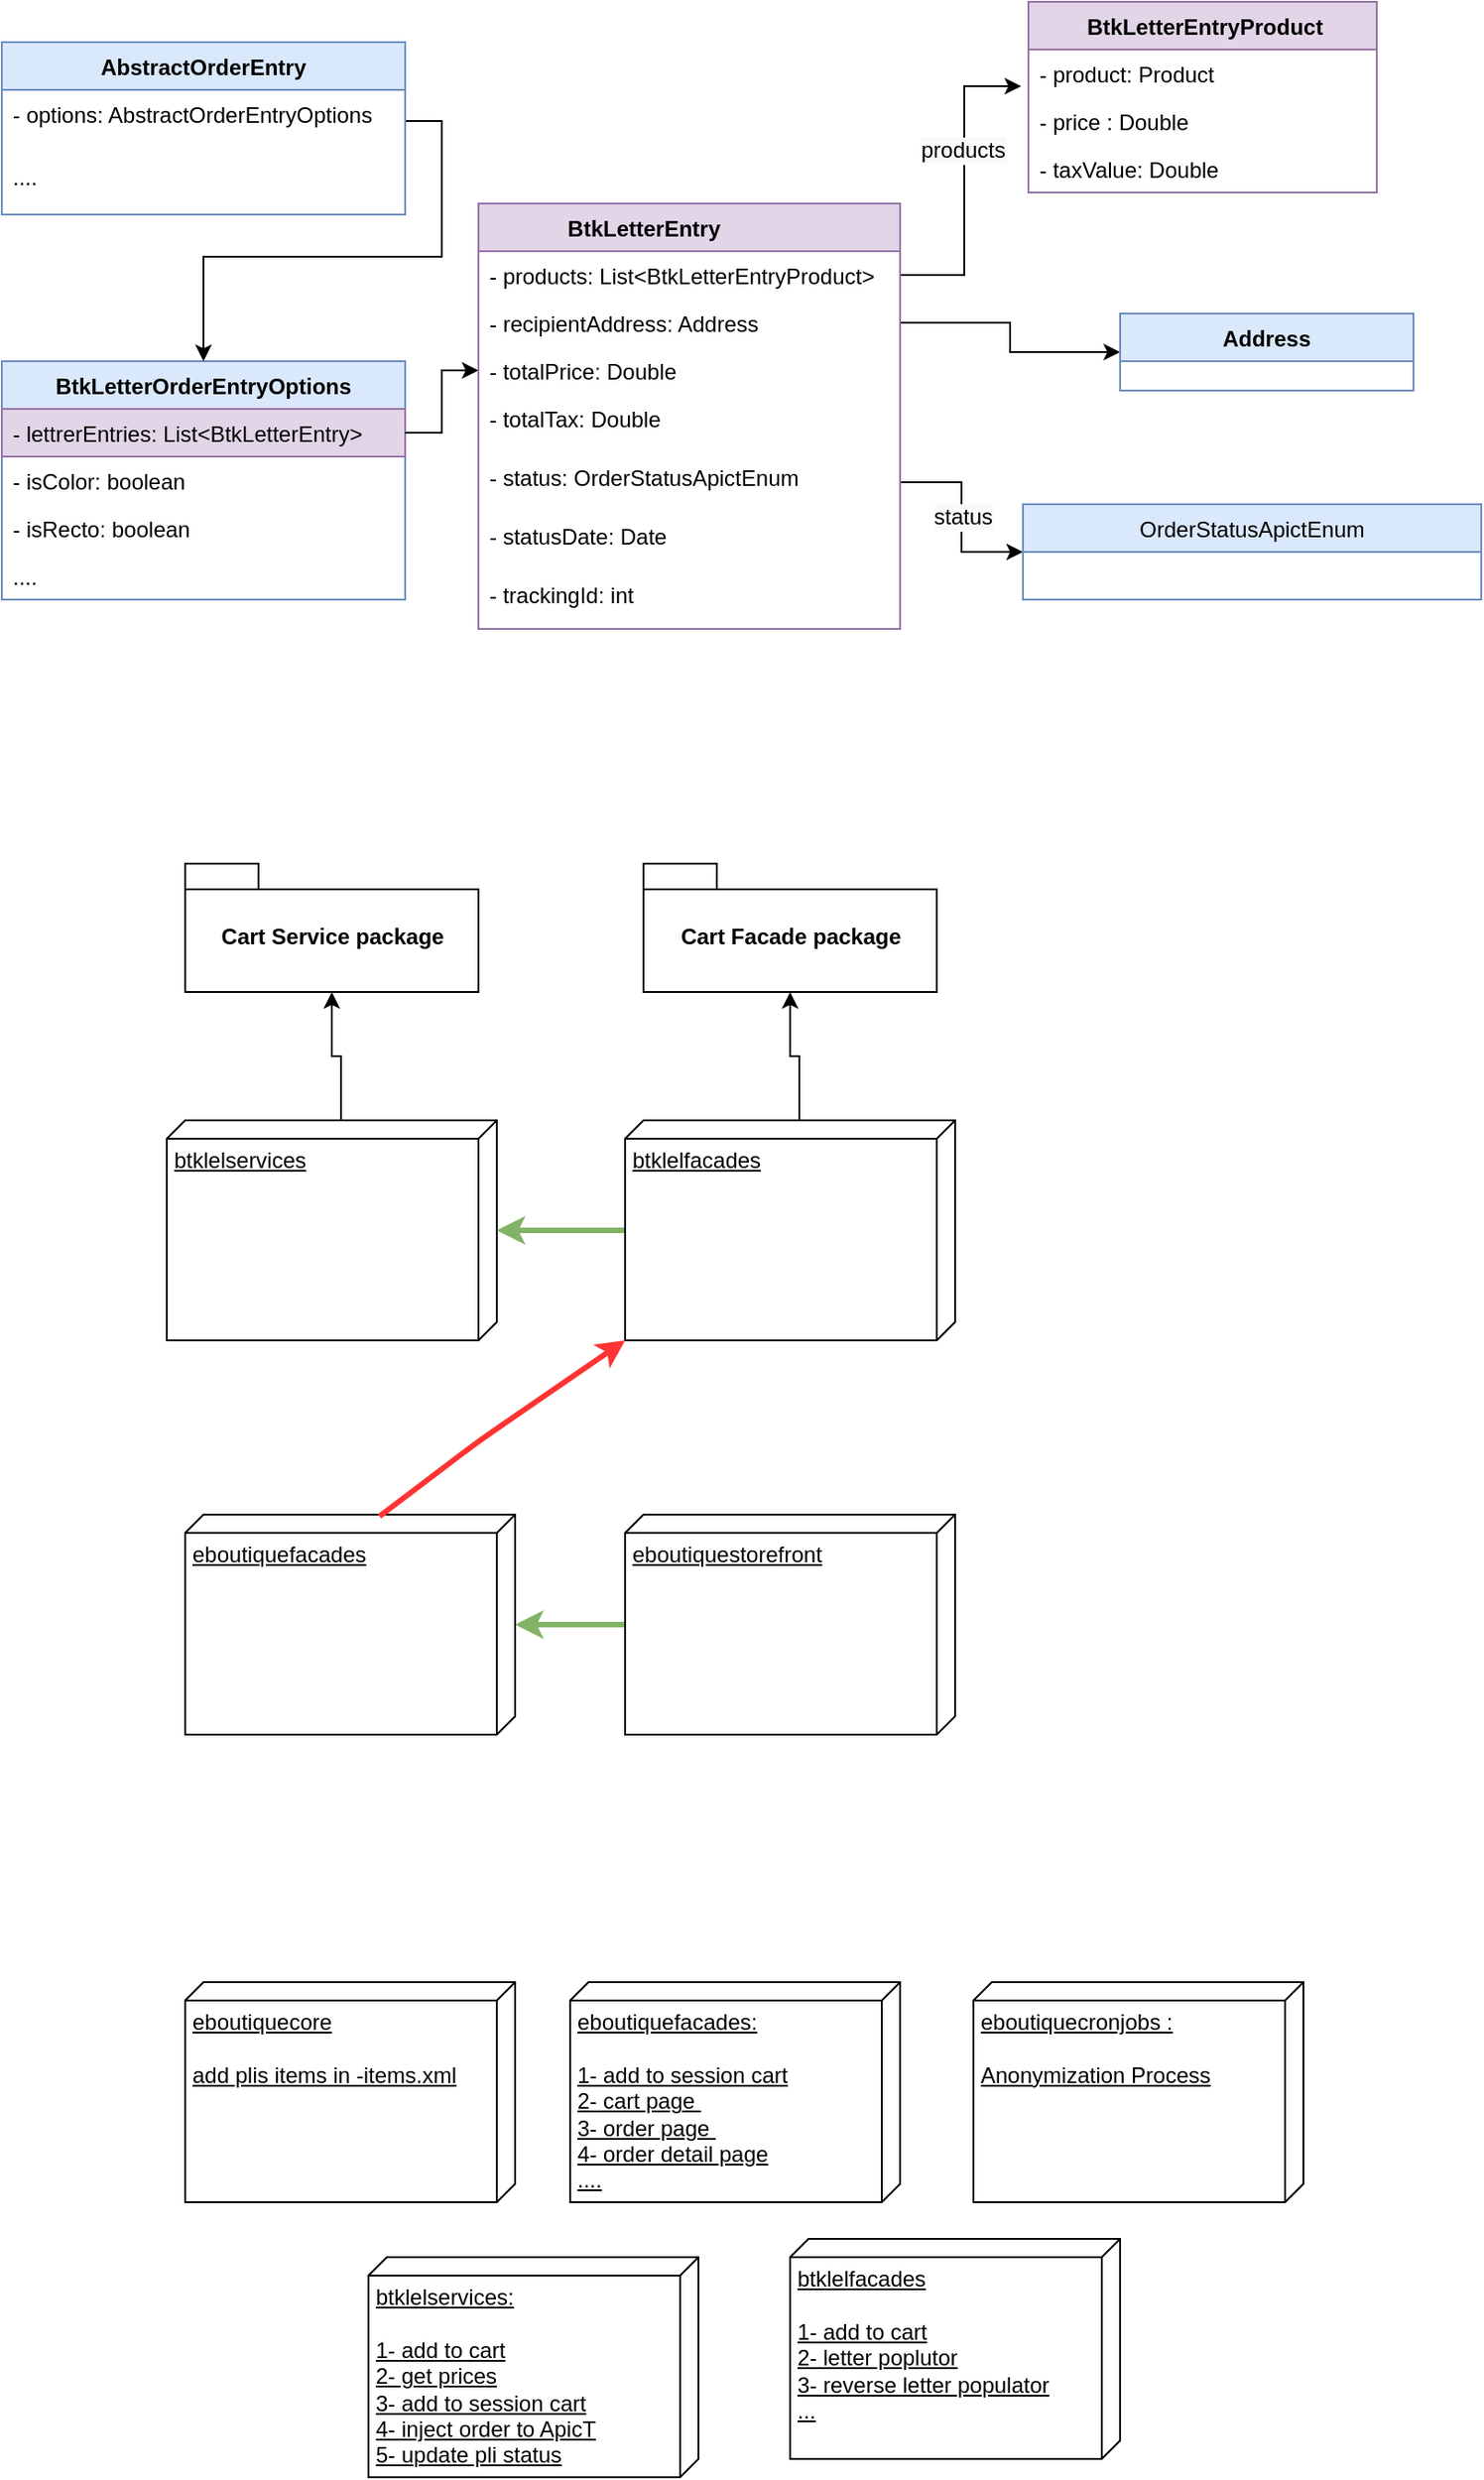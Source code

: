<mxfile version="12.9.2" type="github"><diagram id="CNU7w9sgYSYAunCOMGmn" name="Page-1"><mxGraphModel dx="946" dy="591" grid="1" gridSize="10" guides="1" tooltips="1" connect="1" arrows="1" fold="1" page="1" pageScale="1" pageWidth="827" pageHeight="1169" math="0" shadow="0"><root><mxCell id="0"/><mxCell id="1" parent="0"/><mxCell id="dqXY3KG5e0j9-ZAYdP-f-37" style="edgeStyle=orthogonalEdgeStyle;rounded=0;orthogonalLoop=1;jettySize=auto;html=1;exitX=1;exitY=0.5;exitDx=0;exitDy=0;entryX=-0.021;entryY=0.769;entryDx=0;entryDy=0;entryPerimeter=0;" parent="1" source="LnWXDcP7S4IgxRe3qEan-37" target="dqXY3KG5e0j9-ZAYdP-f-25" edge="1"><mxGeometry relative="1" as="geometry"/></mxCell><mxCell id="FWKqAyKB7Km8Vo4Kw_Tr-6" value="&lt;span style=&quot;text-align: left ; background-color: rgb(248 , 249 , 250)&quot;&gt;products&lt;/span&gt;" style="text;html=1;align=center;verticalAlign=middle;resizable=0;points=[];labelBackgroundColor=#ffffff;" parent="dqXY3KG5e0j9-ZAYdP-f-37" vertex="1" connectable="0"><mxGeometry x="0.222" y="1" relative="1" as="geometry"><mxPoint as="offset"/></mxGeometry></mxCell><mxCell id="FWKqAyKB7Km8Vo4Kw_Tr-5" value="&lt;span style=&quot;font-size: 12px ; text-align: left ; background-color: rgb(248 , 249 , 250)&quot;&gt;status&lt;/span&gt;" style="edgeStyle=orthogonalEdgeStyle;rounded=0;orthogonalLoop=1;jettySize=auto;html=1;" parent="1" source="dqXY3KG5e0j9-ZAYdP-f-34" target="FWKqAyKB7Km8Vo4Kw_Tr-1" edge="1"><mxGeometry relative="1" as="geometry"/></mxCell><mxCell id="dqXY3KG5e0j9-ZAYdP-f-18" value="BtkLetterOrderEntryOptions" style="swimlane;fontStyle=1;childLayout=stackLayout;horizontal=1;startSize=26;fillColor=#dae8fc;horizontalStack=0;resizeParent=1;resizeParentMax=0;resizeLast=0;collapsible=1;marginBottom=0;strokeColor=#6c8ebf;" parent="1" vertex="1"><mxGeometry x="20" y="216" width="220" height="130" as="geometry"/></mxCell><mxCell id="dqXY3KG5e0j9-ZAYdP-f-19" value="- lettrerEntries: List&lt;BtkLetterEntry&gt;" style="text;strokeColor=#9673a6;fillColor=#e1d5e7;align=left;verticalAlign=top;spacingLeft=4;spacingRight=4;overflow=hidden;rotatable=0;points=[[0,0.5],[1,0.5]];portConstraint=eastwest;" parent="dqXY3KG5e0j9-ZAYdP-f-18" vertex="1"><mxGeometry y="26" width="220" height="26" as="geometry"/></mxCell><mxCell id="FWKqAyKB7Km8Vo4Kw_Tr-11" value="- isColor: boolean" style="text;strokeColor=none;fillColor=none;align=left;verticalAlign=top;spacingLeft=4;spacingRight=4;overflow=hidden;rotatable=0;points=[[0,0.5],[1,0.5]];portConstraint=eastwest;" parent="dqXY3KG5e0j9-ZAYdP-f-18" vertex="1"><mxGeometry y="52" width="220" height="26" as="geometry"/></mxCell><mxCell id="FWKqAyKB7Km8Vo4Kw_Tr-12" value="- isRecto: boolean" style="text;strokeColor=none;fillColor=none;align=left;verticalAlign=top;spacingLeft=4;spacingRight=4;overflow=hidden;rotatable=0;points=[[0,0.5],[1,0.5]];portConstraint=eastwest;" parent="dqXY3KG5e0j9-ZAYdP-f-18" vertex="1"><mxGeometry y="78" width="220" height="26" as="geometry"/></mxCell><mxCell id="FWKqAyKB7Km8Vo4Kw_Tr-13" value="...." style="text;strokeColor=none;fillColor=none;align=left;verticalAlign=top;spacingLeft=4;spacingRight=4;overflow=hidden;rotatable=0;points=[[0,0.5],[1,0.5]];portConstraint=eastwest;" parent="dqXY3KG5e0j9-ZAYdP-f-18" vertex="1"><mxGeometry y="104" width="220" height="26" as="geometry"/></mxCell><mxCell id="FWKqAyKB7Km8Vo4Kw_Tr-8" style="edgeStyle=orthogonalEdgeStyle;rounded=0;orthogonalLoop=1;jettySize=auto;html=1;exitX=1;exitY=0.5;exitDx=0;exitDy=0;" parent="1" source="dqXY3KG5e0j9-ZAYdP-f-10" target="dqXY3KG5e0j9-ZAYdP-f-18" edge="1"><mxGeometry relative="1" as="geometry"/></mxCell><mxCell id="FWKqAyKB7Km8Vo4Kw_Tr-9" style="edgeStyle=orthogonalEdgeStyle;rounded=0;orthogonalLoop=1;jettySize=auto;html=1;exitX=1;exitY=0.5;exitDx=0;exitDy=0;entryX=0;entryY=0.5;entryDx=0;entryDy=0;" parent="1" source="dqXY3KG5e0j9-ZAYdP-f-19" target="LnWXDcP7S4IgxRe3qEan-38" edge="1"><mxGeometry relative="1" as="geometry"/></mxCell><mxCell id="FWKqAyKB7Km8Vo4Kw_Tr-18" style="edgeStyle=orthogonalEdgeStyle;rounded=0;orthogonalLoop=1;jettySize=auto;html=1;exitX=1;exitY=0.5;exitDx=0;exitDy=0;entryX=0;entryY=0.5;entryDx=0;entryDy=0;" parent="1" source="FWKqAyKB7Km8Vo4Kw_Tr-14" target="LnWXDcP7S4IgxRe3qEan-11" edge="1"><mxGeometry relative="1" as="geometry"/></mxCell><mxCell id="dqXY3KG5e0j9-ZAYdP-f-24" value="         BtkLetterEntryProduct" style="swimlane;fontStyle=1;childLayout=stackLayout;horizontal=1;startSize=26;fillColor=#e1d5e7;horizontalStack=0;resizeParent=1;resizeParentMax=0;resizeLast=0;collapsible=1;marginBottom=0;align=left;strokeColor=#9673a6;" parent="1" vertex="1"><mxGeometry x="580" y="20" width="190" height="104" as="geometry"/></mxCell><mxCell id="dqXY3KG5e0j9-ZAYdP-f-25" value="- product: Product" style="text;strokeColor=none;fillColor=none;align=left;verticalAlign=top;spacingLeft=4;spacingRight=4;overflow=hidden;rotatable=0;points=[[0,0.5],[1,0.5]];portConstraint=eastwest;" parent="dqXY3KG5e0j9-ZAYdP-f-24" vertex="1"><mxGeometry y="26" width="190" height="26" as="geometry"/></mxCell><mxCell id="dqXY3KG5e0j9-ZAYdP-f-26" value="- price : Double" style="text;strokeColor=none;fillColor=none;align=left;verticalAlign=top;spacingLeft=4;spacingRight=4;overflow=hidden;rotatable=0;points=[[0,0.5],[1,0.5]];portConstraint=eastwest;" parent="dqXY3KG5e0j9-ZAYdP-f-24" vertex="1"><mxGeometry y="52" width="190" height="26" as="geometry"/></mxCell><mxCell id="dqXY3KG5e0j9-ZAYdP-f-27" value="- taxValue: Double" style="text;strokeColor=none;fillColor=none;align=left;verticalAlign=top;spacingLeft=4;spacingRight=4;overflow=hidden;rotatable=0;points=[[0,0.5],[1,0.5]];portConstraint=eastwest;" parent="dqXY3KG5e0j9-ZAYdP-f-24" vertex="1"><mxGeometry y="78" width="190" height="26" as="geometry"/></mxCell><mxCell id="LnWXDcP7S4IgxRe3qEan-11" value="Address" style="swimlane;fontStyle=1;align=center;verticalAlign=top;childLayout=stackLayout;horizontal=1;startSize=26;horizontalStack=0;resizeParent=1;resizeParentMax=0;resizeLast=0;collapsible=1;marginBottom=0;fillColor=#dae8fc;strokeColor=#6c8ebf;" parent="1" vertex="1"><mxGeometry x="630" y="190" width="160" height="42" as="geometry"/></mxCell><mxCell id="FWKqAyKB7Km8Vo4Kw_Tr-1" value="OrderStatusApictEnum" style="swimlane;fontStyle=0;childLayout=stackLayout;horizontal=1;startSize=26;fillColor=#dae8fc;horizontalStack=0;resizeParent=1;resizeParentMax=0;resizeLast=0;collapsible=1;marginBottom=0;strokeColor=#6c8ebf;" parent="1" vertex="1"><mxGeometry x="577" y="294" width="250" height="52" as="geometry"/></mxCell><mxCell id="LnWXDcP7S4IgxRe3qEan-36" value="              BtkLetterEntry" style="swimlane;fontStyle=1;childLayout=stackLayout;horizontal=1;startSize=26;fillColor=#e1d5e7;horizontalStack=0;resizeParent=1;resizeParentMax=0;resizeLast=0;collapsible=1;marginBottom=0;align=left;strokeColor=#9673a6;" parent="1" vertex="1"><mxGeometry x="280" y="130" width="230" height="232" as="geometry"/></mxCell><mxCell id="LnWXDcP7S4IgxRe3qEan-37" value="- products: List&lt;BtkLetterEntryProduct&gt;" style="text;strokeColor=none;fillColor=none;align=left;verticalAlign=top;spacingLeft=4;spacingRight=4;overflow=hidden;rotatable=0;points=[[0,0.5],[1,0.5]];portConstraint=eastwest;" parent="LnWXDcP7S4IgxRe3qEan-36" vertex="1"><mxGeometry y="26" width="230" height="26" as="geometry"/></mxCell><mxCell id="FWKqAyKB7Km8Vo4Kw_Tr-14" value="- recipientAddress: Address" style="text;strokeColor=none;fillColor=none;align=left;verticalAlign=top;spacingLeft=4;spacingRight=4;overflow=hidden;rotatable=0;points=[[0,0.5],[1,0.5]];portConstraint=eastwest;" parent="LnWXDcP7S4IgxRe3qEan-36" vertex="1"><mxGeometry y="52" width="230" height="26" as="geometry"/></mxCell><mxCell id="LnWXDcP7S4IgxRe3qEan-38" value="- totalPrice: Double" style="text;strokeColor=none;fillColor=none;align=left;verticalAlign=top;spacingLeft=4;spacingRight=4;overflow=hidden;rotatable=0;points=[[0,0.5],[1,0.5]];portConstraint=eastwest;" parent="LnWXDcP7S4IgxRe3qEan-36" vertex="1"><mxGeometry y="78" width="230" height="26" as="geometry"/></mxCell><mxCell id="LnWXDcP7S4IgxRe3qEan-39" value="- totalTax: Double" style="text;strokeColor=none;fillColor=none;align=left;verticalAlign=top;spacingLeft=4;spacingRight=4;overflow=hidden;rotatable=0;points=[[0,0.5],[1,0.5]];portConstraint=eastwest;" parent="LnWXDcP7S4IgxRe3qEan-36" vertex="1"><mxGeometry y="104" width="230" height="32" as="geometry"/></mxCell><mxCell id="dqXY3KG5e0j9-ZAYdP-f-34" value="- status: OrderStatusApictEnum" style="text;strokeColor=none;fillColor=none;align=left;verticalAlign=top;spacingLeft=4;spacingRight=4;overflow=hidden;rotatable=0;points=[[0,0.5],[1,0.5]];portConstraint=eastwest;" parent="LnWXDcP7S4IgxRe3qEan-36" vertex="1"><mxGeometry y="136" width="230" height="32" as="geometry"/></mxCell><mxCell id="CpVTMXKiFlSHCYYFx09B-1" value="- statusDate: Date" style="text;strokeColor=none;fillColor=none;align=left;verticalAlign=top;spacingLeft=4;spacingRight=4;overflow=hidden;rotatable=0;points=[[0,0.5],[1,0.5]];portConstraint=eastwest;" parent="LnWXDcP7S4IgxRe3qEan-36" vertex="1"><mxGeometry y="168" width="230" height="32" as="geometry"/></mxCell><mxCell id="dqXY3KG5e0j9-ZAYdP-f-35" value="- trackingId: int" style="text;strokeColor=none;fillColor=none;align=left;verticalAlign=top;spacingLeft=4;spacingRight=4;overflow=hidden;rotatable=0;points=[[0,0.5],[1,0.5]];portConstraint=eastwest;" parent="LnWXDcP7S4IgxRe3qEan-36" vertex="1"><mxGeometry y="200" width="230" height="32" as="geometry"/></mxCell><mxCell id="dqXY3KG5e0j9-ZAYdP-f-9" value="AbstractOrderEntry" style="swimlane;fontStyle=1;childLayout=stackLayout;horizontal=1;startSize=26;fillColor=#dae8fc;horizontalStack=0;resizeParent=1;resizeParentMax=0;resizeLast=0;collapsible=1;marginBottom=0;strokeColor=#6c8ebf;" parent="1" vertex="1"><mxGeometry x="20" y="42" width="220" height="94" as="geometry"/></mxCell><mxCell id="dqXY3KG5e0j9-ZAYdP-f-10" value="- options: AbstractOrderEntryOptions" style="text;strokeColor=none;fillColor=none;align=left;verticalAlign=top;spacingLeft=4;spacingRight=4;overflow=hidden;rotatable=0;points=[[0,0.5],[1,0.5]];portConstraint=eastwest;fontStyle=0" parent="dqXY3KG5e0j9-ZAYdP-f-9" vertex="1"><mxGeometry y="26" width="220" height="34" as="geometry"/></mxCell><mxCell id="FWKqAyKB7Km8Vo4Kw_Tr-19" value="...." style="text;strokeColor=none;fillColor=none;align=left;verticalAlign=top;spacingLeft=4;spacingRight=4;overflow=hidden;rotatable=0;points=[[0,0.5],[1,0.5]];portConstraint=eastwest;fontStyle=0" parent="dqXY3KG5e0j9-ZAYdP-f-9" vertex="1"><mxGeometry y="60" width="220" height="34" as="geometry"/></mxCell><mxCell id="38xuAWxCyvrcIPctrds5-3" style="edgeStyle=orthogonalEdgeStyle;rounded=0;orthogonalLoop=1;jettySize=auto;html=1;exitX=0;exitY=0;exitDx=0;exitDy=85;exitPerimeter=0;entryX=0.5;entryY=1;entryDx=0;entryDy=0;entryPerimeter=0;" parent="1" source="tUDKF-tcqeALC-GvnKpo-2" target="38xuAWxCyvrcIPctrds5-2" edge="1"><mxGeometry relative="1" as="geometry"/></mxCell><mxCell id="tUDKF-tcqeALC-GvnKpo-2" value="btklelservices" style="verticalAlign=top;align=left;spacingTop=8;spacingLeft=2;spacingRight=12;shape=cube;size=10;direction=south;fontStyle=4;html=1;" parent="1" vertex="1"><mxGeometry x="110" y="630" width="180" height="120" as="geometry"/></mxCell><mxCell id="tUDKF-tcqeALC-GvnKpo-7" value="" style="edgeStyle=orthogonalEdgeStyle;rounded=0;orthogonalLoop=1;jettySize=auto;html=1;fillColor=#d5e8d4;strokeColor=#82B366;strokeWidth=3;" parent="1" source="tUDKF-tcqeALC-GvnKpo-3" target="tUDKF-tcqeALC-GvnKpo-2" edge="1"><mxGeometry relative="1" as="geometry"/></mxCell><mxCell id="38xuAWxCyvrcIPctrds5-5" style="edgeStyle=orthogonalEdgeStyle;rounded=0;orthogonalLoop=1;jettySize=auto;html=1;exitX=0;exitY=0;exitDx=0;exitDy=85;exitPerimeter=0;" parent="1" source="tUDKF-tcqeALC-GvnKpo-3" target="38xuAWxCyvrcIPctrds5-4" edge="1"><mxGeometry relative="1" as="geometry"/></mxCell><mxCell id="tUDKF-tcqeALC-GvnKpo-3" value="btklelfacades" style="verticalAlign=top;align=left;spacingTop=8;spacingLeft=2;spacingRight=12;shape=cube;size=10;direction=south;fontStyle=4;html=1;" parent="1" vertex="1"><mxGeometry x="360" y="630" width="180" height="120" as="geometry"/></mxCell><mxCell id="tUDKF-tcqeALC-GvnKpo-4" value="eboutiquefacades" style="verticalAlign=top;align=left;spacingTop=8;spacingLeft=2;spacingRight=12;shape=cube;size=10;direction=south;fontStyle=4;html=1;" parent="1" vertex="1"><mxGeometry x="120" y="845" width="180" height="120" as="geometry"/></mxCell><mxCell id="tUDKF-tcqeALC-GvnKpo-6" value="" style="edgeStyle=orthogonalEdgeStyle;rounded=0;orthogonalLoop=1;jettySize=auto;html=1;fillColor=#d5e8d4;strokeColor=#82b366;strokeWidth=3;" parent="1" source="tUDKF-tcqeALC-GvnKpo-5" target="tUDKF-tcqeALC-GvnKpo-4" edge="1"><mxGeometry relative="1" as="geometry"/></mxCell><mxCell id="tUDKF-tcqeALC-GvnKpo-5" value="eboutiquestorefront" style="verticalAlign=top;align=left;spacingTop=8;spacingLeft=2;spacingRight=12;shape=cube;size=10;direction=south;fontStyle=4;html=1;" parent="1" vertex="1"><mxGeometry x="360" y="845" width="180" height="120" as="geometry"/></mxCell><mxCell id="tUDKF-tcqeALC-GvnKpo-8" value="" style="endArrow=classic;html=1;fillColor=#f8cecc;strokeColor=none;strokeWidth=3;exitX=0;exitY=0;exitDx=0;exitDy=85;exitPerimeter=0;entryX=1;entryY=0.583;entryDx=0;entryDy=0;entryPerimeter=0;" parent="1" source="tUDKF-tcqeALC-GvnKpo-4" target="tUDKF-tcqeALC-GvnKpo-2" edge="1"><mxGeometry width="50" height="50" relative="1" as="geometry"><mxPoint x="400" y="805" as="sourcePoint"/><mxPoint x="450" y="755" as="targetPoint"/><Array as="points"/></mxGeometry></mxCell><mxCell id="tUDKF-tcqeALC-GvnKpo-11" value="" style="endArrow=classic;html=1;strokeWidth=3;exitX=0.008;exitY=0.411;exitDx=0;exitDy=0;exitPerimeter=0;entryX=1;entryY=1;entryDx=0;entryDy=0;entryPerimeter=0;fillColor=#d5e8d4;strokeColor=#FF3333;" parent="1" source="tUDKF-tcqeALC-GvnKpo-4" target="tUDKF-tcqeALC-GvnKpo-3" edge="1"><mxGeometry width="50" height="50" relative="1" as="geometry"><mxPoint x="400" y="805" as="sourcePoint"/><mxPoint x="450" y="755" as="targetPoint"/><Array as="points"><mxPoint x="280" y="805"/></Array></mxGeometry></mxCell><mxCell id="38xuAWxCyvrcIPctrds5-2" value="Cart Service package" style="shape=folder;fontStyle=1;spacingTop=10;tabWidth=40;tabHeight=14;tabPosition=left;html=1;" parent="1" vertex="1"><mxGeometry x="120" y="490" width="160" height="70" as="geometry"/></mxCell><mxCell id="38xuAWxCyvrcIPctrds5-4" value="Cart Facade package" style="shape=folder;fontStyle=1;spacingTop=10;tabWidth=40;tabHeight=14;tabPosition=left;html=1;" parent="1" vertex="1"><mxGeometry x="370" y="490" width="160" height="70" as="geometry"/></mxCell><mxCell id="Lw30zOGiBCh2dyP-s3E0-1" value="eboutiquecore&lt;br&gt;&lt;br&gt;add plis items in -items.xml" style="verticalAlign=top;align=left;spacingTop=8;spacingLeft=2;spacingRight=12;shape=cube;size=10;direction=south;fontStyle=4;html=1;" vertex="1" parent="1"><mxGeometry x="120" y="1100" width="180" height="120" as="geometry"/></mxCell><mxCell id="Lw30zOGiBCh2dyP-s3E0-2" value="eboutiquefacades:&lt;br&gt;&lt;br&gt;1- add to session cart&lt;br&gt;2- cart page&amp;nbsp;&lt;br&gt;3- order page&amp;nbsp;&lt;br&gt;4- order detail page&lt;br&gt;....&lt;br&gt;&lt;br&gt;" style="verticalAlign=top;align=left;spacingTop=8;spacingLeft=2;spacingRight=12;shape=cube;size=10;direction=south;fontStyle=4;html=1;" vertex="1" parent="1"><mxGeometry x="330" y="1100" width="180" height="120" as="geometry"/></mxCell><mxCell id="Lw30zOGiBCh2dyP-s3E0-3" value="eboutiquecronjobs :&lt;br&gt;&lt;br&gt;Anonymization Process" style="verticalAlign=top;align=left;spacingTop=8;spacingLeft=2;spacingRight=12;shape=cube;size=10;direction=south;fontStyle=4;html=1;" vertex="1" parent="1"><mxGeometry x="550" y="1100" width="180" height="120" as="geometry"/></mxCell><mxCell id="Lw30zOGiBCh2dyP-s3E0-4" value="btklelservices:&lt;br&gt;&lt;br&gt;1- add to cart&lt;br&gt;2- get prices&lt;br&gt;3- add to session cart&lt;br&gt;4- inject order to ApicT&lt;br&gt;5- update pli status" style="verticalAlign=top;align=left;spacingTop=8;spacingLeft=2;spacingRight=12;shape=cube;size=10;direction=south;fontStyle=4;html=1;" vertex="1" parent="1"><mxGeometry x="220" y="1250" width="180" height="120" as="geometry"/></mxCell><mxCell id="Lw30zOGiBCh2dyP-s3E0-5" value="btklelfacades&lt;br&gt;&lt;br&gt;1- add to cart&lt;br&gt;2- letter poplutor&lt;br&gt;3- reverse letter populator&lt;br&gt;..." style="verticalAlign=top;align=left;spacingTop=8;spacingLeft=2;spacingRight=12;shape=cube;size=10;direction=south;fontStyle=4;html=1;" vertex="1" parent="1"><mxGeometry x="450" y="1240" width="180" height="120" as="geometry"/></mxCell></root></mxGraphModel></diagram></mxfile>